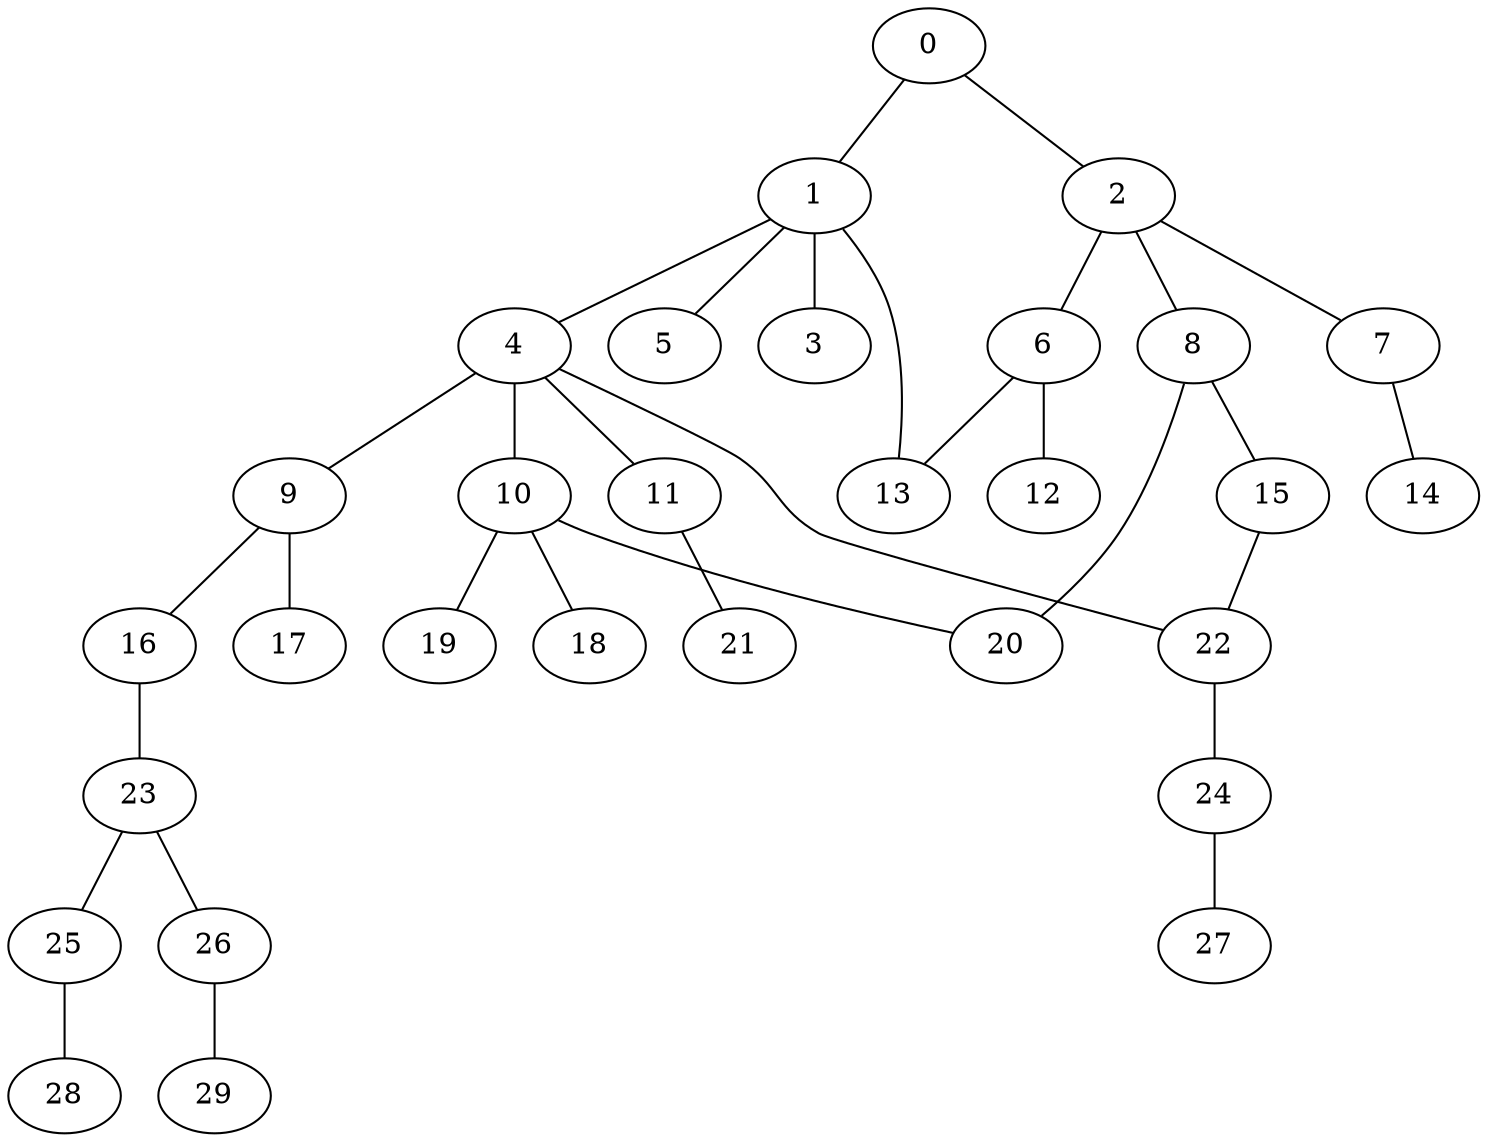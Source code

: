 
graph graphname {
    0 -- 1
0 -- 2
1 -- 3
1 -- 4
1 -- 5
1 -- 13
2 -- 8
2 -- 6
2 -- 7
4 -- 10
4 -- 11
4 -- 9
4 -- 22
6 -- 12
6 -- 13
7 -- 14
8 -- 15
8 -- 20
9 -- 16
9 -- 17
10 -- 20
10 -- 18
10 -- 19
11 -- 21
15 -- 22
16 -- 23
22 -- 24
23 -- 25
23 -- 26
24 -- 27
25 -- 28
26 -- 29

}
